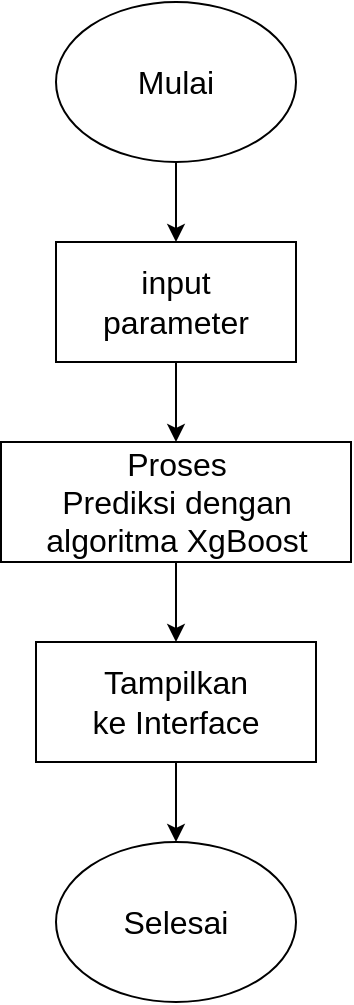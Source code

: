 <mxfile version="14.5.10" type="device"><diagram id="uUfxxyMR4iazsNeEI8ei" name="Page-1"><mxGraphModel dx="1138" dy="635" grid="1" gridSize="10" guides="1" tooltips="1" connect="1" arrows="1" fold="1" page="1" pageScale="1" pageWidth="850" pageHeight="1100" math="0" shadow="0"><root><mxCell id="0"/><mxCell id="1" parent="0"/><mxCell id="77idvNltJTixGUuy8c-f-1" value="&lt;font style=&quot;font-size: 16px&quot;&gt;Mulai&lt;/font&gt;" style="ellipse;whiteSpace=wrap;html=1;" vertex="1" parent="1"><mxGeometry x="310" y="180" width="120" height="80" as="geometry"/></mxCell><mxCell id="77idvNltJTixGUuy8c-f-2" value="&lt;font style=&quot;font-size: 16px&quot;&gt;Selesai&lt;/font&gt;" style="ellipse;whiteSpace=wrap;html=1;" vertex="1" parent="1"><mxGeometry x="310" y="600" width="120" height="80" as="geometry"/></mxCell><mxCell id="77idvNltJTixGUuy8c-f-3" value="&lt;font style=&quot;font-size: 16px&quot;&gt;input&lt;br&gt;parameter&lt;/font&gt;" style="rounded=0;whiteSpace=wrap;html=1;" vertex="1" parent="1"><mxGeometry x="310" y="300" width="120" height="60" as="geometry"/></mxCell><mxCell id="77idvNltJTixGUuy8c-f-4" value="&lt;span style=&quot;font-size: 16px&quot;&gt;Proses&lt;br&gt;Prediksi dengan algoritma XgBoost&lt;br&gt;&lt;/span&gt;" style="rounded=0;whiteSpace=wrap;html=1;" vertex="1" parent="1"><mxGeometry x="282.5" y="400" width="175" height="60" as="geometry"/></mxCell><mxCell id="77idvNltJTixGUuy8c-f-5" value="&lt;span style=&quot;font-size: 16px&quot;&gt;Tampilkan&lt;br&gt;ke Interface&lt;br&gt;&lt;/span&gt;" style="rounded=0;whiteSpace=wrap;html=1;" vertex="1" parent="1"><mxGeometry x="300" y="500" width="140" height="60" as="geometry"/></mxCell><mxCell id="77idvNltJTixGUuy8c-f-6" value="" style="endArrow=classic;html=1;exitX=0.5;exitY=1;exitDx=0;exitDy=0;entryX=0.5;entryY=0;entryDx=0;entryDy=0;" edge="1" parent="1" source="77idvNltJTixGUuy8c-f-1" target="77idvNltJTixGUuy8c-f-3"><mxGeometry width="50" height="50" relative="1" as="geometry"><mxPoint x="400" y="370" as="sourcePoint"/><mxPoint x="450" y="320" as="targetPoint"/></mxGeometry></mxCell><mxCell id="77idvNltJTixGUuy8c-f-7" value="" style="endArrow=classic;html=1;exitX=0.5;exitY=1;exitDx=0;exitDy=0;entryX=0.5;entryY=0;entryDx=0;entryDy=0;" edge="1" parent="1" source="77idvNltJTixGUuy8c-f-3" target="77idvNltJTixGUuy8c-f-4"><mxGeometry width="50" height="50" relative="1" as="geometry"><mxPoint x="410" y="430" as="sourcePoint"/><mxPoint x="460" y="380" as="targetPoint"/></mxGeometry></mxCell><mxCell id="77idvNltJTixGUuy8c-f-8" value="" style="endArrow=classic;html=1;exitX=0.5;exitY=1;exitDx=0;exitDy=0;entryX=0.5;entryY=0;entryDx=0;entryDy=0;" edge="1" parent="1" source="77idvNltJTixGUuy8c-f-4" target="77idvNltJTixGUuy8c-f-5"><mxGeometry width="50" height="50" relative="1" as="geometry"><mxPoint x="410" y="520" as="sourcePoint"/><mxPoint x="460" y="470" as="targetPoint"/></mxGeometry></mxCell><mxCell id="77idvNltJTixGUuy8c-f-9" value="" style="endArrow=classic;html=1;exitX=0.5;exitY=1;exitDx=0;exitDy=0;entryX=0.5;entryY=0;entryDx=0;entryDy=0;" edge="1" parent="1" source="77idvNltJTixGUuy8c-f-5" target="77idvNltJTixGUuy8c-f-2"><mxGeometry width="50" height="50" relative="1" as="geometry"><mxPoint x="410" y="610" as="sourcePoint"/><mxPoint x="460" y="560" as="targetPoint"/></mxGeometry></mxCell></root></mxGraphModel></diagram></mxfile>